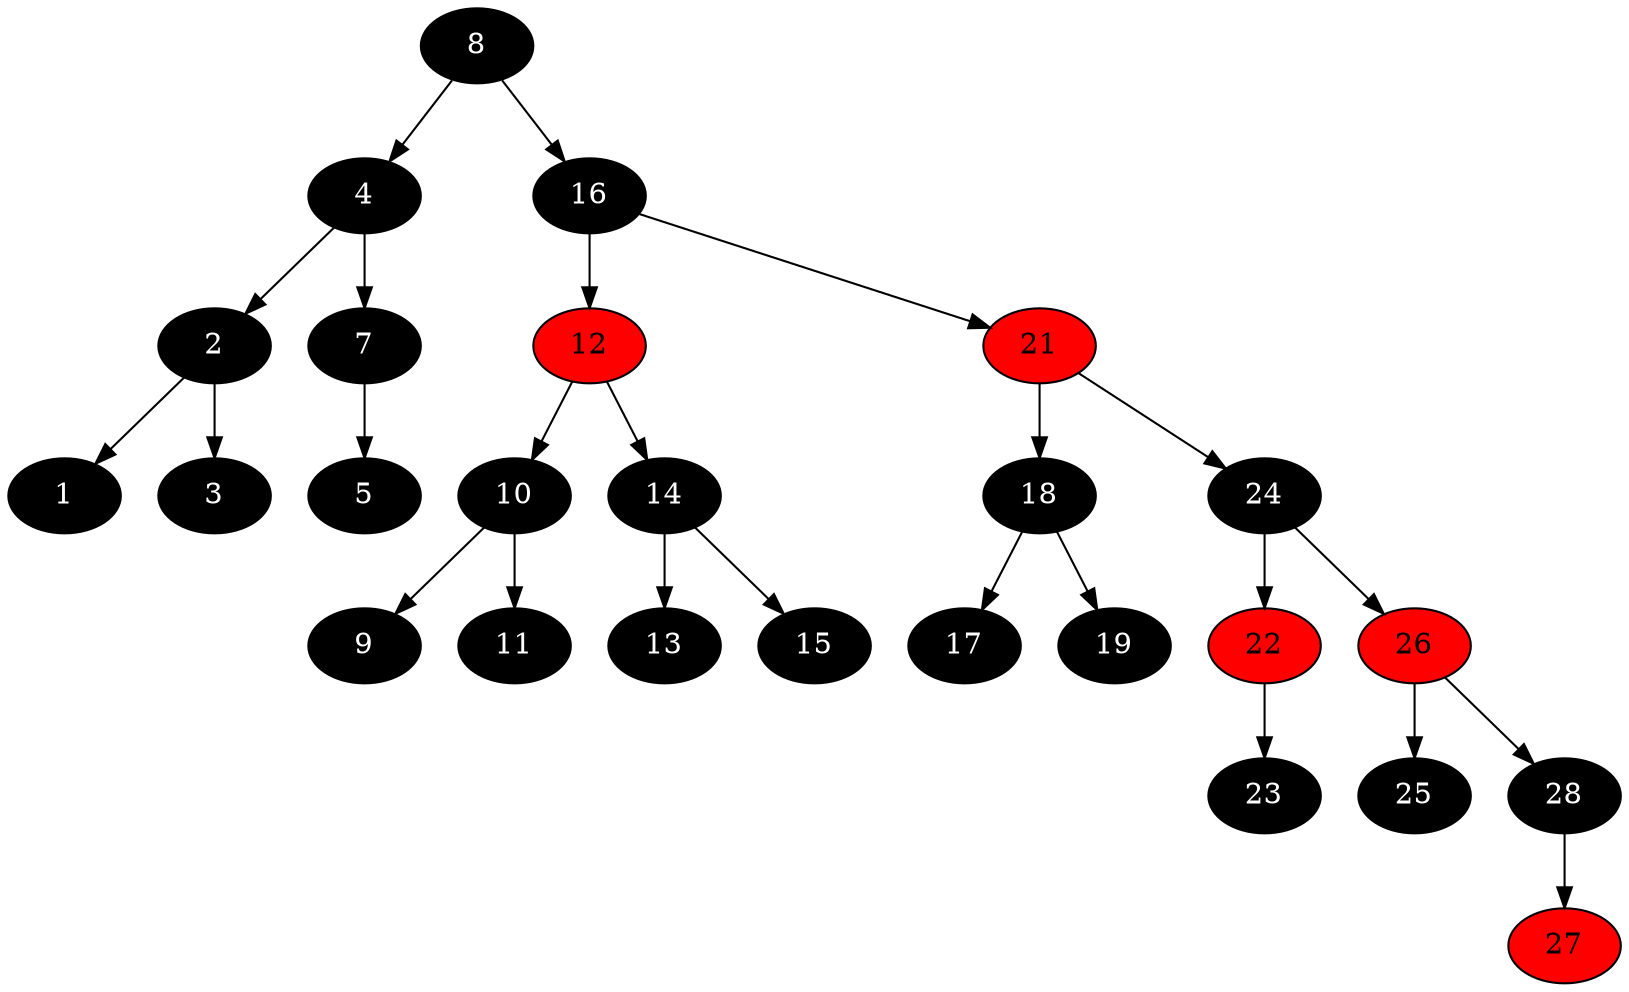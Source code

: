 digraph mentions {
8 -> 4
4 -> 2
2 -> 1
2 -> 3
4 -> 7
7 -> 5
8 -> 16
16 -> 12
12 -> 10
10 -> 9
10 -> 11
12 -> 14
14 -> 13
14 -> 15
16 -> 21
21 -> 18
18 -> 17
18 -> 19
21 -> 24
24 -> 22
22 -> 23
24 -> 26
26 -> 25
26 -> 28
28 -> 27
8[style=filled, fillcolor=black, fontcolor=white]
4[style=filled, fillcolor=black, fontcolor=white]
2[style=filled, fillcolor=black, fontcolor=white]
1[style=filled, fillcolor=black, fontcolor=white]
3[style=filled, fillcolor=black, fontcolor=white]
7[style=filled, fillcolor=black, fontcolor=white]
5[style=filled, fillcolor=black, fontcolor=white]
16[style=filled, fillcolor=black, fontcolor=white]
12[style=filled, fillcolor=red]
10[style=filled, fillcolor=black, fontcolor=white]
9[style=filled, fillcolor=black, fontcolor=white]
11[style=filled, fillcolor=black, fontcolor=white]
14[style=filled, fillcolor=black, fontcolor=white]
13[style=filled, fillcolor=black, fontcolor=white]
15[style=filled, fillcolor=black, fontcolor=white]
21[style=filled, fillcolor=red]
18[style=filled, fillcolor=black, fontcolor=white]
17[style=filled, fillcolor=black, fontcolor=white]
19[style=filled, fillcolor=black, fontcolor=white]
24[style=filled, fillcolor=black, fontcolor=white]
22[style=filled, fillcolor=red]
23[style=filled, fillcolor=black, fontcolor=white]
26[style=filled, fillcolor=red]
25[style=filled, fillcolor=black, fontcolor=white]
28[style=filled, fillcolor=black, fontcolor=white]
27[style=filled, fillcolor=red]
}
